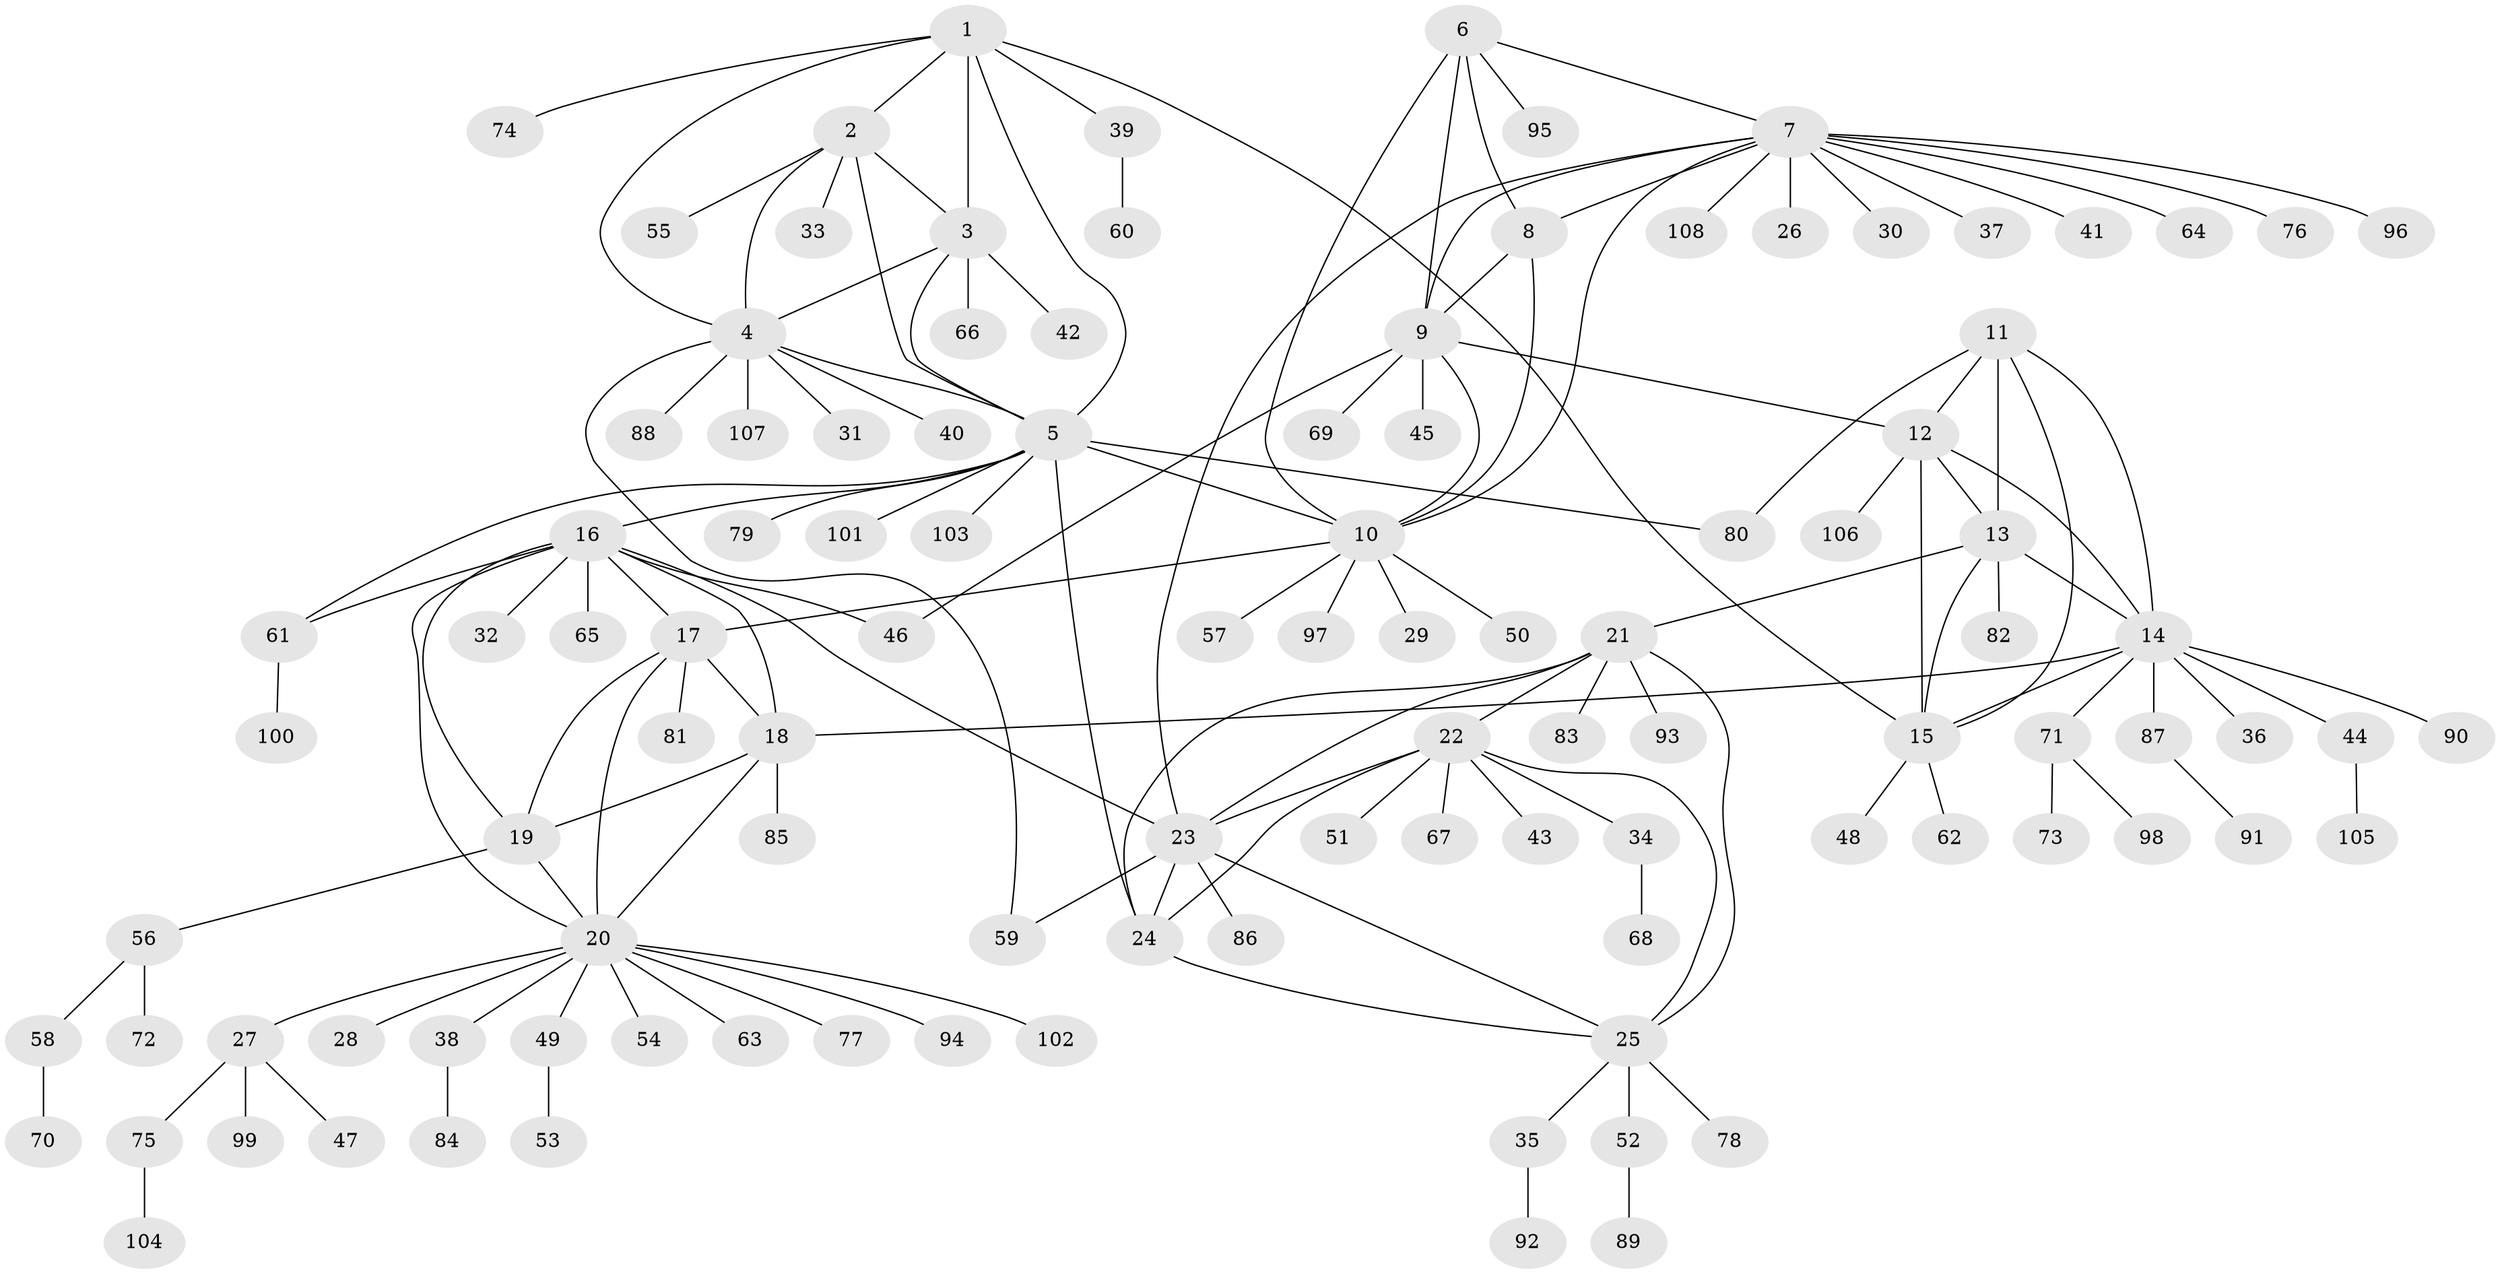 // coarse degree distribution, {4: 0.03614457831325301, 12: 0.024096385542168676, 9: 0.024096385542168676, 3: 0.03614457831325301, 11: 0.012048192771084338, 13: 0.012048192771084338, 7: 0.012048192771084338, 5: 0.03614457831325301, 8: 0.012048192771084338, 10: 0.012048192771084338, 6: 0.012048192771084338, 1: 0.6626506024096386, 2: 0.10843373493975904}
// Generated by graph-tools (version 1.1) at 2025/52/02/27/25 19:52:15]
// undirected, 108 vertices, 147 edges
graph export_dot {
graph [start="1"]
  node [color=gray90,style=filled];
  1;
  2;
  3;
  4;
  5;
  6;
  7;
  8;
  9;
  10;
  11;
  12;
  13;
  14;
  15;
  16;
  17;
  18;
  19;
  20;
  21;
  22;
  23;
  24;
  25;
  26;
  27;
  28;
  29;
  30;
  31;
  32;
  33;
  34;
  35;
  36;
  37;
  38;
  39;
  40;
  41;
  42;
  43;
  44;
  45;
  46;
  47;
  48;
  49;
  50;
  51;
  52;
  53;
  54;
  55;
  56;
  57;
  58;
  59;
  60;
  61;
  62;
  63;
  64;
  65;
  66;
  67;
  68;
  69;
  70;
  71;
  72;
  73;
  74;
  75;
  76;
  77;
  78;
  79;
  80;
  81;
  82;
  83;
  84;
  85;
  86;
  87;
  88;
  89;
  90;
  91;
  92;
  93;
  94;
  95;
  96;
  97;
  98;
  99;
  100;
  101;
  102;
  103;
  104;
  105;
  106;
  107;
  108;
  1 -- 2;
  1 -- 3;
  1 -- 4;
  1 -- 5;
  1 -- 15;
  1 -- 39;
  1 -- 74;
  2 -- 3;
  2 -- 4;
  2 -- 5;
  2 -- 33;
  2 -- 55;
  3 -- 4;
  3 -- 5;
  3 -- 42;
  3 -- 66;
  4 -- 5;
  4 -- 31;
  4 -- 40;
  4 -- 59;
  4 -- 88;
  4 -- 107;
  5 -- 10;
  5 -- 16;
  5 -- 24;
  5 -- 61;
  5 -- 79;
  5 -- 80;
  5 -- 101;
  5 -- 103;
  6 -- 7;
  6 -- 8;
  6 -- 9;
  6 -- 10;
  6 -- 95;
  7 -- 8;
  7 -- 9;
  7 -- 10;
  7 -- 23;
  7 -- 26;
  7 -- 30;
  7 -- 37;
  7 -- 41;
  7 -- 64;
  7 -- 76;
  7 -- 96;
  7 -- 108;
  8 -- 9;
  8 -- 10;
  9 -- 10;
  9 -- 12;
  9 -- 45;
  9 -- 46;
  9 -- 69;
  10 -- 17;
  10 -- 29;
  10 -- 50;
  10 -- 57;
  10 -- 97;
  11 -- 12;
  11 -- 13;
  11 -- 14;
  11 -- 15;
  11 -- 80;
  12 -- 13;
  12 -- 14;
  12 -- 15;
  12 -- 106;
  13 -- 14;
  13 -- 15;
  13 -- 21;
  13 -- 82;
  14 -- 15;
  14 -- 18;
  14 -- 36;
  14 -- 44;
  14 -- 71;
  14 -- 87;
  14 -- 90;
  15 -- 48;
  15 -- 62;
  16 -- 17;
  16 -- 18;
  16 -- 19;
  16 -- 20;
  16 -- 23;
  16 -- 32;
  16 -- 46;
  16 -- 61;
  16 -- 65;
  17 -- 18;
  17 -- 19;
  17 -- 20;
  17 -- 81;
  18 -- 19;
  18 -- 20;
  18 -- 85;
  19 -- 20;
  19 -- 56;
  20 -- 27;
  20 -- 28;
  20 -- 38;
  20 -- 49;
  20 -- 54;
  20 -- 63;
  20 -- 77;
  20 -- 94;
  20 -- 102;
  21 -- 22;
  21 -- 23;
  21 -- 24;
  21 -- 25;
  21 -- 83;
  21 -- 93;
  22 -- 23;
  22 -- 24;
  22 -- 25;
  22 -- 34;
  22 -- 43;
  22 -- 51;
  22 -- 67;
  23 -- 24;
  23 -- 25;
  23 -- 59;
  23 -- 86;
  24 -- 25;
  25 -- 35;
  25 -- 52;
  25 -- 78;
  27 -- 47;
  27 -- 75;
  27 -- 99;
  34 -- 68;
  35 -- 92;
  38 -- 84;
  39 -- 60;
  44 -- 105;
  49 -- 53;
  52 -- 89;
  56 -- 58;
  56 -- 72;
  58 -- 70;
  61 -- 100;
  71 -- 73;
  71 -- 98;
  75 -- 104;
  87 -- 91;
}
